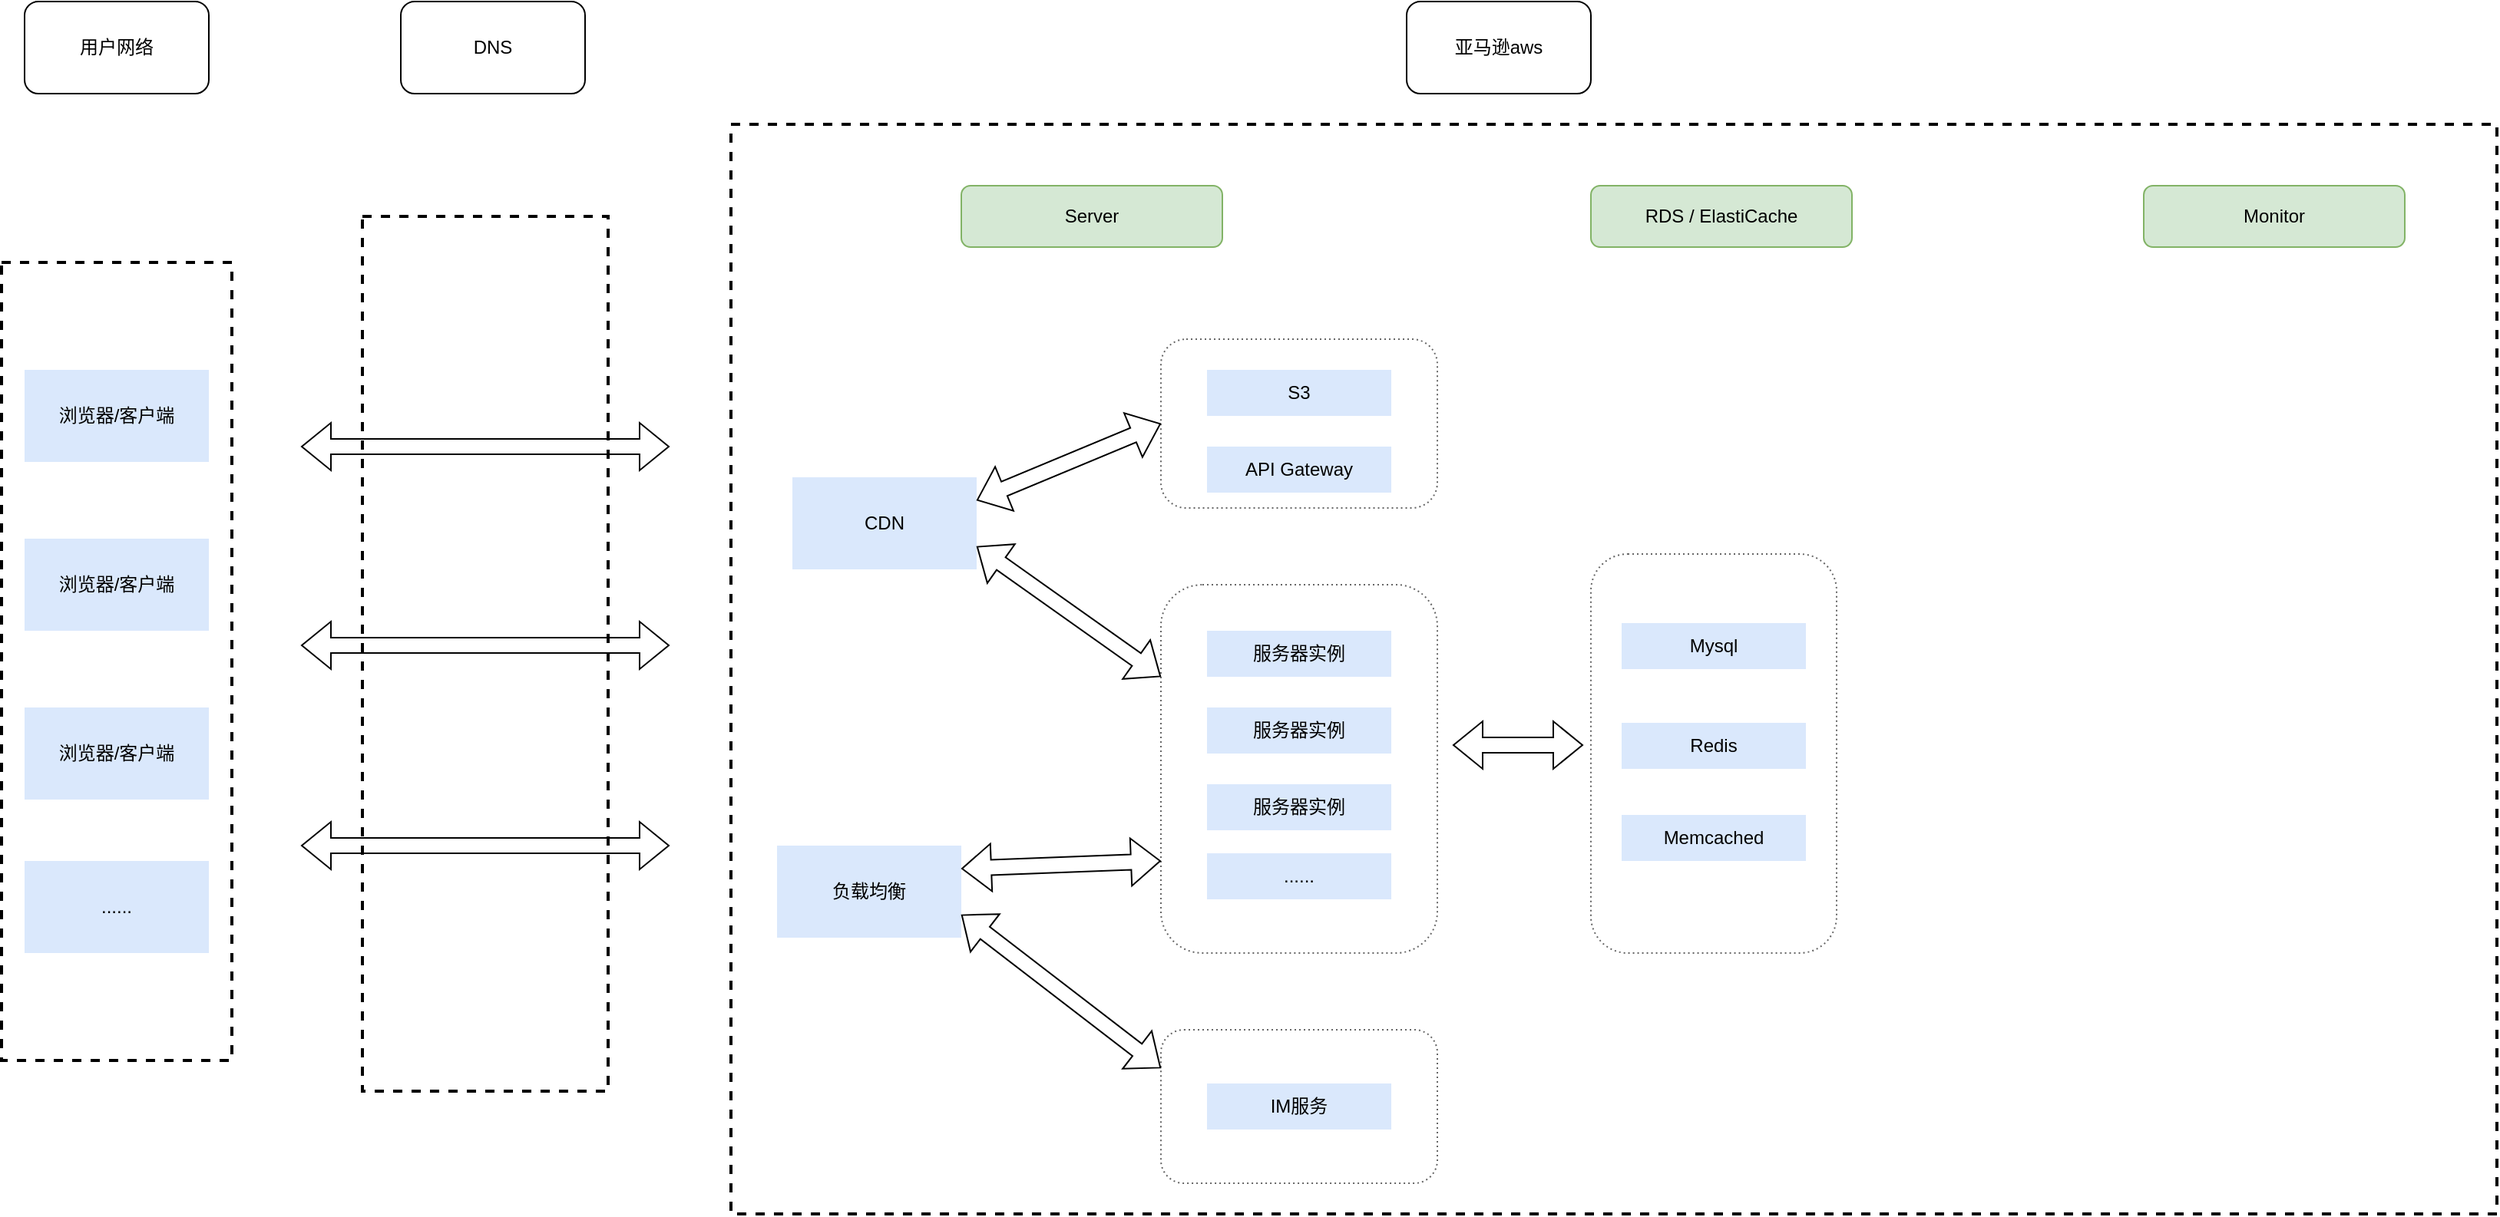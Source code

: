 <mxfile version="20.3.3" type="github">
  <diagram id="m0d1w0dnPzrAdu5cx1w1" name="Page-1">
    <mxGraphModel dx="1422" dy="1880" grid="1" gridSize="10" guides="1" tooltips="1" connect="1" arrows="1" fold="1" page="1" pageScale="1" pageWidth="850" pageHeight="1100" math="0" shadow="0">
      <root>
        <mxCell id="0" />
        <mxCell id="1" parent="0" />
        <mxCell id="ViDCTkydljK_0g42NZA9-15" value="" style="rounded=0;whiteSpace=wrap;html=1;dashed=1;fillColor=none;strokeWidth=2;" vertex="1" parent="1">
          <mxGeometry x="520" y="30" width="1150" height="710" as="geometry" />
        </mxCell>
        <mxCell id="ViDCTkydljK_0g42NZA9-47" value="" style="rounded=1;whiteSpace=wrap;html=1;dashed=1;strokeWidth=1;fillColor=none;dashPattern=1 2;strokeColor=#666666;" vertex="1" parent="1">
          <mxGeometry x="1080" y="310" width="160" height="260" as="geometry" />
        </mxCell>
        <mxCell id="ViDCTkydljK_0g42NZA9-40" value="" style="rounded=0;whiteSpace=wrap;html=1;dashed=1;fillColor=none;strokeWidth=2;" vertex="1" parent="1">
          <mxGeometry x="280" y="90" width="160" height="570" as="geometry" />
        </mxCell>
        <mxCell id="ViDCTkydljK_0g42NZA9-27" value="" style="rounded=1;whiteSpace=wrap;html=1;dashed=1;strokeWidth=1;fillColor=none;dashPattern=1 2;strokeColor=#666666;" vertex="1" parent="1">
          <mxGeometry x="800" y="330" width="180" height="240" as="geometry" />
        </mxCell>
        <mxCell id="ViDCTkydljK_0g42NZA9-5" value="&lt;div&gt;用户网络&lt;/div&gt;" style="rounded=1;whiteSpace=wrap;html=1;fillColor=none;" vertex="1" parent="1">
          <mxGeometry x="60" y="-50" width="120" height="60" as="geometry" />
        </mxCell>
        <mxCell id="ViDCTkydljK_0g42NZA9-6" value="亚马逊aws" style="rounded=1;whiteSpace=wrap;html=1;fillColor=none;" vertex="1" parent="1">
          <mxGeometry x="960" y="-50" width="120" height="60" as="geometry" />
        </mxCell>
        <mxCell id="ViDCTkydljK_0g42NZA9-8" value="" style="rounded=0;whiteSpace=wrap;html=1;dashed=1;fillColor=none;strokeWidth=2;" vertex="1" parent="1">
          <mxGeometry x="45" y="120" width="150" height="520" as="geometry" />
        </mxCell>
        <mxCell id="ViDCTkydljK_0g42NZA9-11" value="&lt;div&gt;浏览器/客户端&lt;/div&gt;" style="rounded=0;whiteSpace=wrap;html=1;dashed=1;dashPattern=1 4;fillColor=#dae8fc;strokeColor=none;" vertex="1" parent="1">
          <mxGeometry x="60" y="190" width="120" height="60" as="geometry" />
        </mxCell>
        <mxCell id="ViDCTkydljK_0g42NZA9-12" value="&lt;div&gt;浏览器/客户端&lt;/div&gt;" style="rounded=0;whiteSpace=wrap;html=1;dashed=1;dashPattern=1 4;fillColor=#dae8fc;strokeColor=none;" vertex="1" parent="1">
          <mxGeometry x="60" y="300" width="120" height="60" as="geometry" />
        </mxCell>
        <mxCell id="ViDCTkydljK_0g42NZA9-13" value="&lt;div&gt;浏览器/客户端&lt;/div&gt;" style="rounded=0;whiteSpace=wrap;html=1;dashed=1;dashPattern=1 4;fillColor=#dae8fc;strokeColor=none;" vertex="1" parent="1">
          <mxGeometry x="60" y="410" width="120" height="60" as="geometry" />
        </mxCell>
        <mxCell id="ViDCTkydljK_0g42NZA9-16" value="" style="shape=flexArrow;endArrow=classic;startArrow=classic;html=1;rounded=0;" edge="1" parent="1">
          <mxGeometry width="100" height="100" relative="1" as="geometry">
            <mxPoint x="240" y="240" as="sourcePoint" />
            <mxPoint x="480" y="240" as="targetPoint" />
          </mxGeometry>
        </mxCell>
        <mxCell id="ViDCTkydljK_0g42NZA9-21" value="CDN" style="rounded=0;whiteSpace=wrap;html=1;dashed=1;dashPattern=1 4;fillColor=#dae8fc;strokeColor=none;" vertex="1" parent="1">
          <mxGeometry x="560" y="260" width="120" height="60" as="geometry" />
        </mxCell>
        <mxCell id="ViDCTkydljK_0g42NZA9-22" value="负载均衡" style="rounded=0;whiteSpace=wrap;html=1;dashed=1;dashPattern=1 4;fillColor=#dae8fc;strokeColor=none;" vertex="1" parent="1">
          <mxGeometry x="550" y="500" width="120" height="60" as="geometry" />
        </mxCell>
        <mxCell id="ViDCTkydljK_0g42NZA9-23" value="&lt;div&gt;服务器实例&lt;/div&gt;" style="rounded=0;whiteSpace=wrap;html=1;dashed=1;dashPattern=1 4;fillColor=#dae8fc;strokeColor=none;" vertex="1" parent="1">
          <mxGeometry x="830" y="360" width="120" height="30" as="geometry" />
        </mxCell>
        <mxCell id="ViDCTkydljK_0g42NZA9-25" value="&lt;div&gt;服务器实例&lt;/div&gt;" style="rounded=0;whiteSpace=wrap;html=1;dashed=1;dashPattern=1 4;fillColor=#dae8fc;strokeColor=none;" vertex="1" parent="1">
          <mxGeometry x="830" y="410" width="120" height="30" as="geometry" />
        </mxCell>
        <mxCell id="ViDCTkydljK_0g42NZA9-26" value="&lt;div&gt;服务器实例&lt;/div&gt;" style="rounded=0;whiteSpace=wrap;html=1;dashed=1;dashPattern=1 4;fillColor=#dae8fc;strokeColor=none;" vertex="1" parent="1">
          <mxGeometry x="830" y="460" width="120" height="30" as="geometry" />
        </mxCell>
        <mxCell id="ViDCTkydljK_0g42NZA9-29" value="......" style="rounded=0;whiteSpace=wrap;html=1;dashed=1;dashPattern=1 4;fillColor=#dae8fc;strokeColor=none;" vertex="1" parent="1">
          <mxGeometry x="830" y="505" width="120" height="30" as="geometry" />
        </mxCell>
        <mxCell id="ViDCTkydljK_0g42NZA9-30" value="" style="shape=flexArrow;endArrow=classic;startArrow=classic;html=1;rounded=0;entryX=0;entryY=0.25;entryDx=0;entryDy=0;exitX=1;exitY=0.75;exitDx=0;exitDy=0;" edge="1" parent="1" source="ViDCTkydljK_0g42NZA9-21" target="ViDCTkydljK_0g42NZA9-27">
          <mxGeometry width="100" height="100" relative="1" as="geometry">
            <mxPoint x="690" y="290" as="sourcePoint" />
            <mxPoint x="800" y="290" as="targetPoint" />
          </mxGeometry>
        </mxCell>
        <mxCell id="ViDCTkydljK_0g42NZA9-31" value="" style="shape=flexArrow;endArrow=classic;startArrow=classic;html=1;rounded=0;entryX=0;entryY=0.75;entryDx=0;entryDy=0;exitX=1;exitY=0.25;exitDx=0;exitDy=0;" edge="1" parent="1" source="ViDCTkydljK_0g42NZA9-22" target="ViDCTkydljK_0g42NZA9-27">
          <mxGeometry width="100" height="100" relative="1" as="geometry">
            <mxPoint x="690" y="459.5" as="sourcePoint" />
            <mxPoint x="800" y="459.5" as="targetPoint" />
          </mxGeometry>
        </mxCell>
        <mxCell id="ViDCTkydljK_0g42NZA9-32" value="" style="rounded=1;whiteSpace=wrap;html=1;dashed=1;strokeWidth=1;fillColor=none;dashPattern=1 2;strokeColor=#666666;" vertex="1" parent="1">
          <mxGeometry x="800" y="620" width="180" height="100" as="geometry" />
        </mxCell>
        <mxCell id="ViDCTkydljK_0g42NZA9-33" value="IM服务" style="rounded=0;whiteSpace=wrap;html=1;dashed=1;dashPattern=1 4;fillColor=#dae8fc;strokeColor=none;" vertex="1" parent="1">
          <mxGeometry x="830" y="655" width="120" height="30" as="geometry" />
        </mxCell>
        <mxCell id="ViDCTkydljK_0g42NZA9-34" value="" style="shape=flexArrow;endArrow=classic;startArrow=classic;html=1;rounded=0;entryX=0;entryY=0.25;entryDx=0;entryDy=0;exitX=1;exitY=0.75;exitDx=0;exitDy=0;" edge="1" parent="1" source="ViDCTkydljK_0g42NZA9-22" target="ViDCTkydljK_0g42NZA9-32">
          <mxGeometry width="100" height="100" relative="1" as="geometry">
            <mxPoint x="690" y="470" as="sourcePoint" />
            <mxPoint x="800" y="470" as="targetPoint" />
          </mxGeometry>
        </mxCell>
        <mxCell id="ViDCTkydljK_0g42NZA9-35" value="" style="rounded=1;whiteSpace=wrap;html=1;dashed=1;strokeWidth=1;fillColor=none;dashPattern=1 2;strokeColor=#666666;" vertex="1" parent="1">
          <mxGeometry x="800" y="170" width="180" height="110" as="geometry" />
        </mxCell>
        <mxCell id="ViDCTkydljK_0g42NZA9-36" value="S3" style="rounded=0;whiteSpace=wrap;html=1;dashed=1;dashPattern=1 4;fillColor=#dae8fc;strokeColor=none;" vertex="1" parent="1">
          <mxGeometry x="830" y="190" width="120" height="30" as="geometry" />
        </mxCell>
        <mxCell id="ViDCTkydljK_0g42NZA9-37" value="" style="shape=flexArrow;endArrow=classic;startArrow=classic;html=1;rounded=0;entryX=0;entryY=0.5;entryDx=0;entryDy=0;exitX=1;exitY=0.25;exitDx=0;exitDy=0;" edge="1" parent="1" source="ViDCTkydljK_0g42NZA9-21" target="ViDCTkydljK_0g42NZA9-35">
          <mxGeometry width="100" height="100" relative="1" as="geometry">
            <mxPoint x="690" y="270" as="sourcePoint" />
            <mxPoint x="800" y="270" as="targetPoint" />
          </mxGeometry>
        </mxCell>
        <mxCell id="ViDCTkydljK_0g42NZA9-39" value="DNS" style="rounded=1;whiteSpace=wrap;html=1;fillColor=none;" vertex="1" parent="1">
          <mxGeometry x="305" y="-50" width="120" height="60" as="geometry" />
        </mxCell>
        <mxCell id="ViDCTkydljK_0g42NZA9-41" value="......" style="rounded=0;whiteSpace=wrap;html=1;dashed=1;dashPattern=1 4;fillColor=#dae8fc;strokeColor=none;" vertex="1" parent="1">
          <mxGeometry x="60" y="510" width="120" height="60" as="geometry" />
        </mxCell>
        <mxCell id="ViDCTkydljK_0g42NZA9-42" value="&lt;div&gt;Mysql&lt;/div&gt;" style="rounded=0;whiteSpace=wrap;html=1;dashed=1;dashPattern=1 4;fillColor=#dae8fc;strokeColor=none;" vertex="1" parent="1">
          <mxGeometry x="1100" y="355" width="120" height="30" as="geometry" />
        </mxCell>
        <mxCell id="ViDCTkydljK_0g42NZA9-43" value="Redis" style="rounded=0;whiteSpace=wrap;html=1;dashed=1;dashPattern=1 4;fillColor=#dae8fc;strokeColor=none;" vertex="1" parent="1">
          <mxGeometry x="1100" y="420" width="120" height="30" as="geometry" />
        </mxCell>
        <mxCell id="ViDCTkydljK_0g42NZA9-44" value="RDS / ElastiCache" style="rounded=1;whiteSpace=wrap;html=1;fillColor=#d5e8d4;strokeColor=#82b366;" vertex="1" parent="1">
          <mxGeometry x="1080" y="70" width="170" height="40" as="geometry" />
        </mxCell>
        <mxCell id="ViDCTkydljK_0g42NZA9-45" value="&lt;div&gt;Server&lt;/div&gt;" style="rounded=1;whiteSpace=wrap;html=1;fillColor=#d5e8d4;strokeColor=#82b366;" vertex="1" parent="1">
          <mxGeometry x="670" y="70" width="170" height="40" as="geometry" />
        </mxCell>
        <mxCell id="ViDCTkydljK_0g42NZA9-46" value="Memcached" style="rounded=0;whiteSpace=wrap;html=1;dashed=1;dashPattern=1 4;fillColor=#dae8fc;strokeColor=none;" vertex="1" parent="1">
          <mxGeometry x="1100" y="480" width="120" height="30" as="geometry" />
        </mxCell>
        <mxCell id="ViDCTkydljK_0g42NZA9-49" value="" style="shape=flexArrow;endArrow=classic;startArrow=classic;html=1;rounded=0;" edge="1" parent="1">
          <mxGeometry width="100" height="100" relative="1" as="geometry">
            <mxPoint x="990" y="434.5" as="sourcePoint" />
            <mxPoint x="1075" y="434.5" as="targetPoint" />
          </mxGeometry>
        </mxCell>
        <mxCell id="ViDCTkydljK_0g42NZA9-50" value="API Gateway" style="rounded=0;whiteSpace=wrap;html=1;dashed=1;dashPattern=1 4;fillColor=#dae8fc;strokeColor=none;" vertex="1" parent="1">
          <mxGeometry x="830" y="240" width="120" height="30" as="geometry" />
        </mxCell>
        <mxCell id="ViDCTkydljK_0g42NZA9-51" value="Monitor" style="rounded=1;whiteSpace=wrap;html=1;fillColor=#d5e8d4;strokeColor=#82b366;" vertex="1" parent="1">
          <mxGeometry x="1440" y="70" width="170" height="40" as="geometry" />
        </mxCell>
        <mxCell id="ViDCTkydljK_0g42NZA9-52" value="" style="shape=flexArrow;endArrow=classic;startArrow=classic;html=1;rounded=0;" edge="1" parent="1">
          <mxGeometry width="100" height="100" relative="1" as="geometry">
            <mxPoint x="240" y="369.5" as="sourcePoint" />
            <mxPoint x="480" y="369.5" as="targetPoint" />
          </mxGeometry>
        </mxCell>
        <mxCell id="ViDCTkydljK_0g42NZA9-53" value="" style="shape=flexArrow;endArrow=classic;startArrow=classic;html=1;rounded=0;" edge="1" parent="1">
          <mxGeometry width="100" height="100" relative="1" as="geometry">
            <mxPoint x="240" y="500" as="sourcePoint" />
            <mxPoint x="480" y="500" as="targetPoint" />
          </mxGeometry>
        </mxCell>
      </root>
    </mxGraphModel>
  </diagram>
</mxfile>
